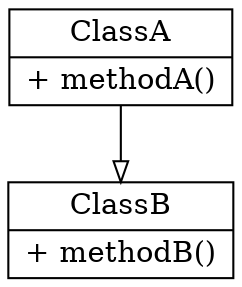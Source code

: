 digraph EinfacheVererbung {
    node [shape=record];

    // Klassen definieren
    classA [label="{ClassA|+ methodA()}"];
    classB [label="{ClassB|+ methodB()}"];

    // Vererbungsbeziehung definieren
    classA -> classB [arrowhead="onormal", label=""];

}